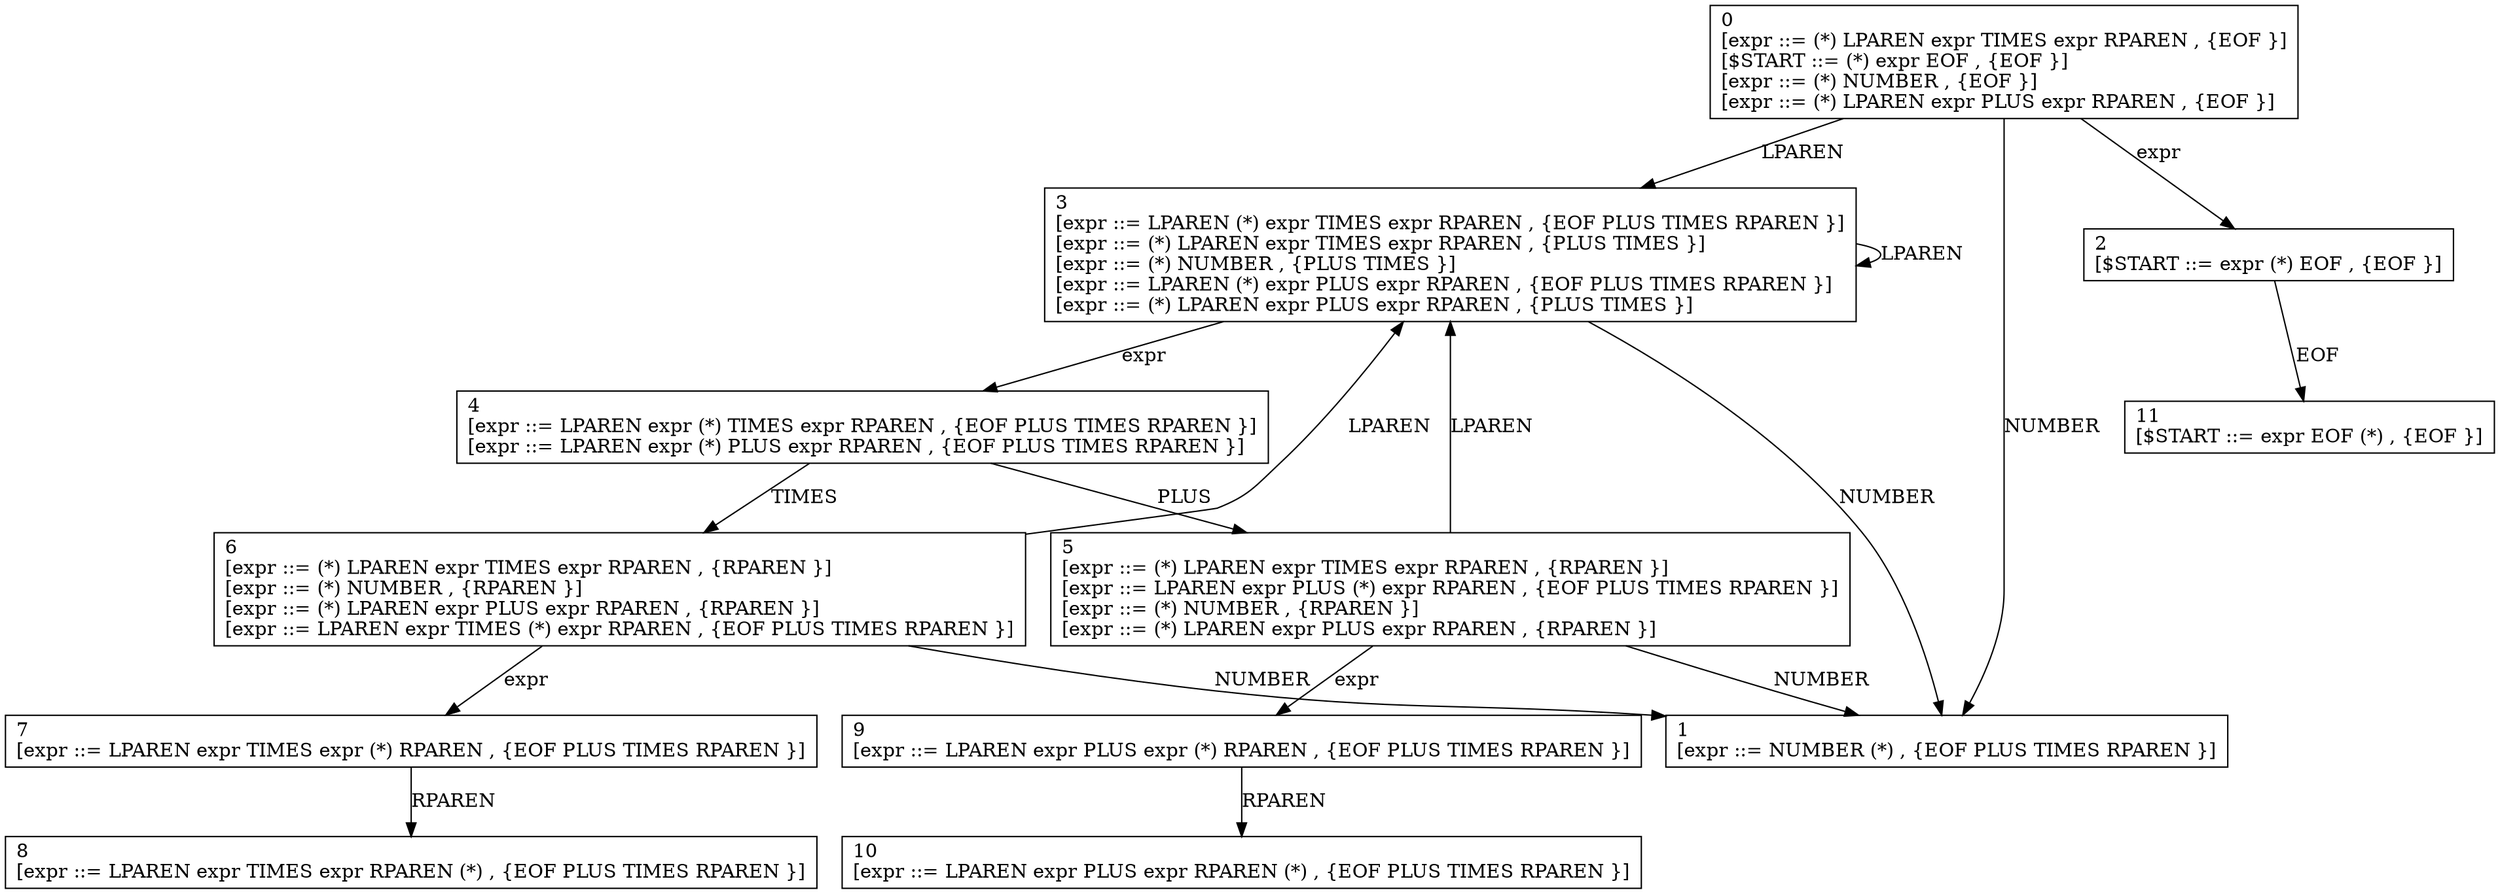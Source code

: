 // compile using graphviz: 
// dot lalr_machine.dot -Tsvg -o lalr_machine.svg
// fdp lalr_machine.dot -Tsvg -o lalr_machine.svg
// neato lalr_machine.dot -Tsvg -o lalr_machine.svg
digraph g {
   overlap = false;
   splines = true;
// ===== Viable Prefix Recognizer =====
// START 
"node0" [
   label ="0\l[expr ::= (*) LPAREN expr TIMES expr RPAREN , {EOF }]\l[$START ::= (*) expr EOF , {EOF }]\l[expr ::= (*) NUMBER , {EOF }]\l[expr ::= (*) LPAREN expr PLUS expr RPAREN , {EOF }]\l"

   shape ="rect"
];
node0 -> node3 [ label="LPAREN"];
node0 -> node2 [ label="expr"];
node0 -> node1 [ label="NUMBER"];
//-------------------
"node1" [
   label ="1\l[expr ::= NUMBER (*) , {EOF PLUS TIMES RPAREN }]\l"

   shape ="rect"
];
//-------------------
"node2" [
   label ="2\l[$START ::= expr (*) EOF , {EOF }]\l"

   shape ="rect"
];
node2 -> node11 [ label="EOF"];
//-------------------
"node3" [
   label ="3\l[expr ::= LPAREN (*) expr TIMES expr RPAREN , {EOF PLUS TIMES RPAREN }]\l[expr ::= (*) LPAREN expr TIMES expr RPAREN , {PLUS TIMES }]\l[expr ::= (*) NUMBER , {PLUS TIMES }]\l[expr ::= LPAREN (*) expr PLUS expr RPAREN , {EOF PLUS TIMES RPAREN }]\l[expr ::= (*) LPAREN expr PLUS expr RPAREN , {PLUS TIMES }]\l"

   shape ="rect"
];
node3 -> node4 [ label="expr"];
node3 -> node3 [ label="LPAREN"];
node3 -> node1 [ label="NUMBER"];
//-------------------
"node4" [
   label ="4\l[expr ::= LPAREN expr (*) TIMES expr RPAREN , {EOF PLUS TIMES RPAREN }]\l[expr ::= LPAREN expr (*) PLUS expr RPAREN , {EOF PLUS TIMES RPAREN }]\l"

   shape ="rect"
];
node4 -> node6 [ label="TIMES"];
node4 -> node5 [ label="PLUS"];
//-------------------
"node5" [
   label ="5\l[expr ::= (*) LPAREN expr TIMES expr RPAREN , {RPAREN }]\l[expr ::= LPAREN expr PLUS (*) expr RPAREN , {EOF PLUS TIMES RPAREN }]\l[expr ::= (*) NUMBER , {RPAREN }]\l[expr ::= (*) LPAREN expr PLUS expr RPAREN , {RPAREN }]\l"

   shape ="rect"
];
node5 -> node3 [ label="LPAREN"];
node5 -> node9 [ label="expr"];
node5 -> node1 [ label="NUMBER"];
//-------------------
"node6" [
   label ="6\l[expr ::= (*) LPAREN expr TIMES expr RPAREN , {RPAREN }]\l[expr ::= (*) NUMBER , {RPAREN }]\l[expr ::= (*) LPAREN expr PLUS expr RPAREN , {RPAREN }]\l[expr ::= LPAREN expr TIMES (*) expr RPAREN , {EOF PLUS TIMES RPAREN }]\l"

   shape ="rect"
];
node6 -> node3 [ label="LPAREN"];
node6 -> node7 [ label="expr"];
node6 -> node1 [ label="NUMBER"];
//-------------------
"node7" [
   label ="7\l[expr ::= LPAREN expr TIMES expr (*) RPAREN , {EOF PLUS TIMES RPAREN }]\l"

   shape ="rect"
];
node7 -> node8 [ label="RPAREN"];
//-------------------
"node8" [
   label ="8\l[expr ::= LPAREN expr TIMES expr RPAREN (*) , {EOF PLUS TIMES RPAREN }]\l"

   shape ="rect"
];
//-------------------
"node9" [
   label ="9\l[expr ::= LPAREN expr PLUS expr (*) RPAREN , {EOF PLUS TIMES RPAREN }]\l"

   shape ="rect"
];
node9 -> node10 [ label="RPAREN"];
//-------------------
"node10" [
   label ="10\l[expr ::= LPAREN expr PLUS expr RPAREN (*) , {EOF PLUS TIMES RPAREN }]\l"

   shape ="rect"
];
//-------------------
"node11" [
   label ="11\l[$START ::= expr EOF (*) , {EOF }]\l"

   shape ="rect"
];
//-------------------
}
